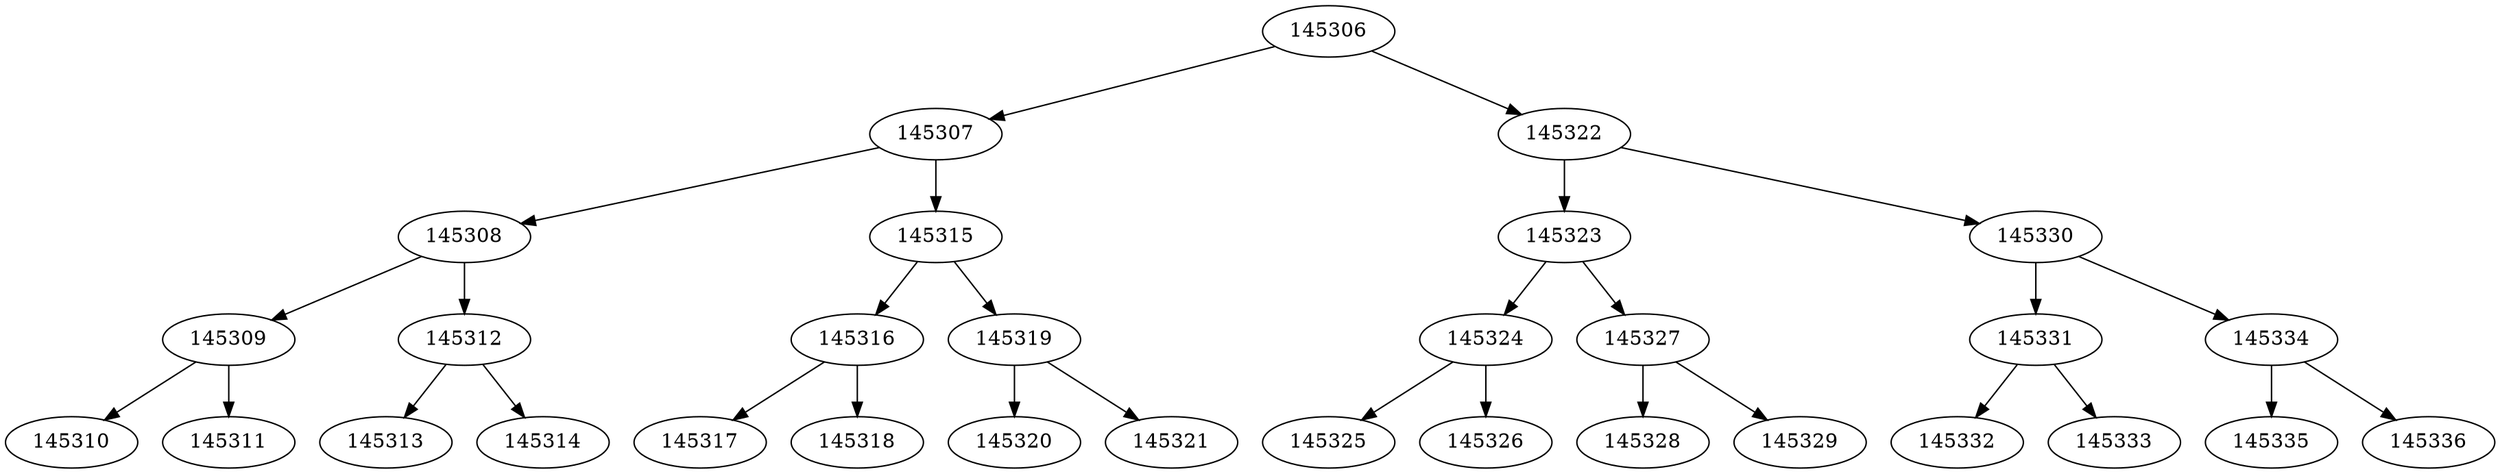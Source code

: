 digraph G{
145306 -> 145307 ;
145307 -> 145308 ;
145308 -> 145309 ;
145309 -> 145310 ;
145309 -> 145311 ;
145308 -> 145312 ;
145312 -> 145313 ;
145312 -> 145314 ;
145307 -> 145315 ;
145315 -> 145316 ;
145316 -> 145317 ;
145316 -> 145318 ;
145315 -> 145319 ;
145319 -> 145320 ;
145319 -> 145321 ;
145306 -> 145322 ;
145322 -> 145323 ;
145323 -> 145324 ;
145324 -> 145325 ;
145324 -> 145326 ;
145323 -> 145327 ;
145327 -> 145328 ;
145327 -> 145329 ;
145322 -> 145330 ;
145330 -> 145331 ;
145331 -> 145332 ;
145331 -> 145333 ;
145330 -> 145334 ;
145334 -> 145335 ;
145334 -> 145336 ;
}                                                                           
